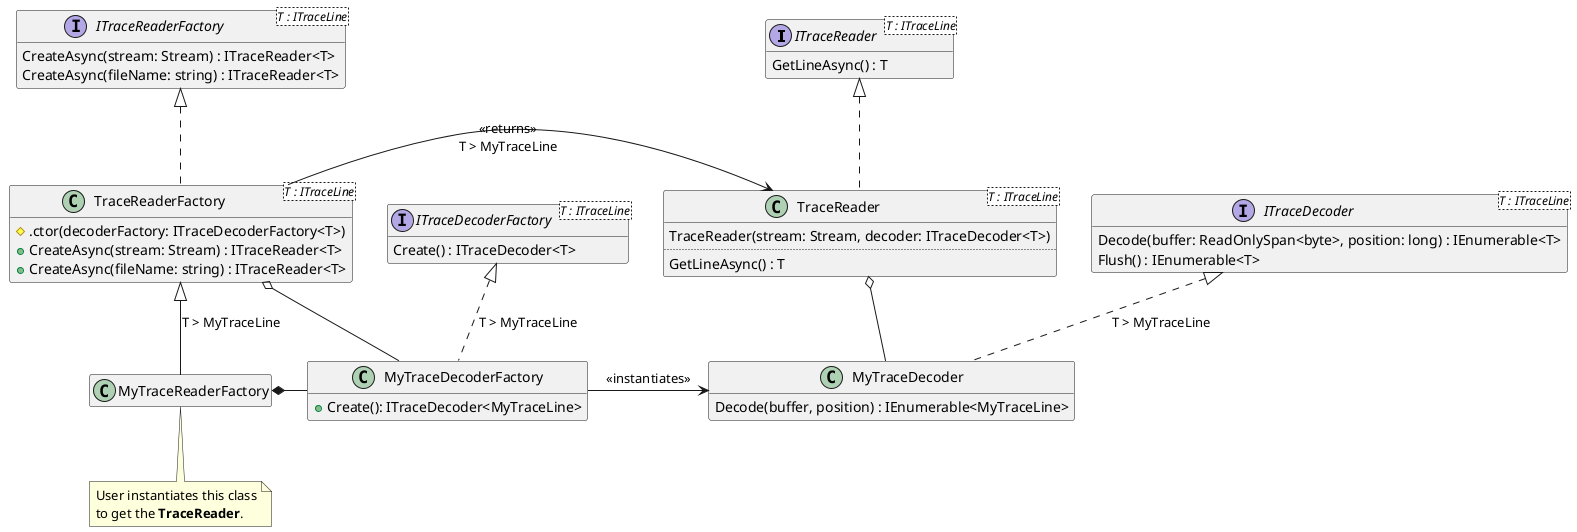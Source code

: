 @startuml ITraceDecoder
hide empty members

interface ITraceReader<T : ITraceLine> {
    GetLineAsync() : T
}

interface ITraceDecoderFactory<T : ITraceLine> {
    Create() : ITraceDecoder<T>
}

interface ITraceReaderFactory<T : ITraceLine> {
    CreateAsync(stream: Stream) : ITraceReader<T>
    CreateAsync(fileName: string) : ITraceReader<T>
}

interface ITraceDecoder<T : ITraceLine> {
    Decode(buffer: ReadOnlySpan<byte>, position: long) : IEnumerable<T>
    Flush() : IEnumerable<T>
}

class TraceReaderFactory<T : ITraceLine> {
    #.ctor(decoderFactory: ITraceDecoderFactory<T>)
    +CreateAsync(stream: Stream) : ITraceReader<T>
    +CreateAsync(fileName: string) : ITraceReader<T>
}

class TraceReader<T : ITraceLine> {
    TraceReader(stream: Stream, decoder: ITraceDecoder<T>)
    ..
    GetLineAsync() : T
}

ITraceReaderFactory <|.. TraceReaderFactory

TraceReader .u.|> ITraceReader
TraceReaderFactory -r-> TraceReader : <<returns>>\nT > MyTraceLine

class MyTraceReaderFactory { }
note bottom
    User instantiates this class
    to get the <b>TraceReader</b>.
end note

class MyTraceDecoderFactory {
    +Create(): ITraceDecoder<MyTraceLine>
}

MyTraceDecoderFactory .u.|> ITraceDecoderFactory : T > MyTraceLine
MyTraceDecoderFactory -r-> MyTraceDecoder : <<instantiates>>

class MyTraceDecoder {
    Decode(buffer, position) : IEnumerable<MyTraceLine>
}

MyTraceDecoder .u.|> ITraceDecoder : T > MyTraceLine
MyTraceDecoder -u-o TraceReader

TraceReaderFactory <|-- MyTraceReaderFactory : T > MyTraceLine
MyTraceReaderFactory *-r- MyTraceDecoderFactory
TraceReaderFactory o- MyTraceDecoderFactory
@enduml